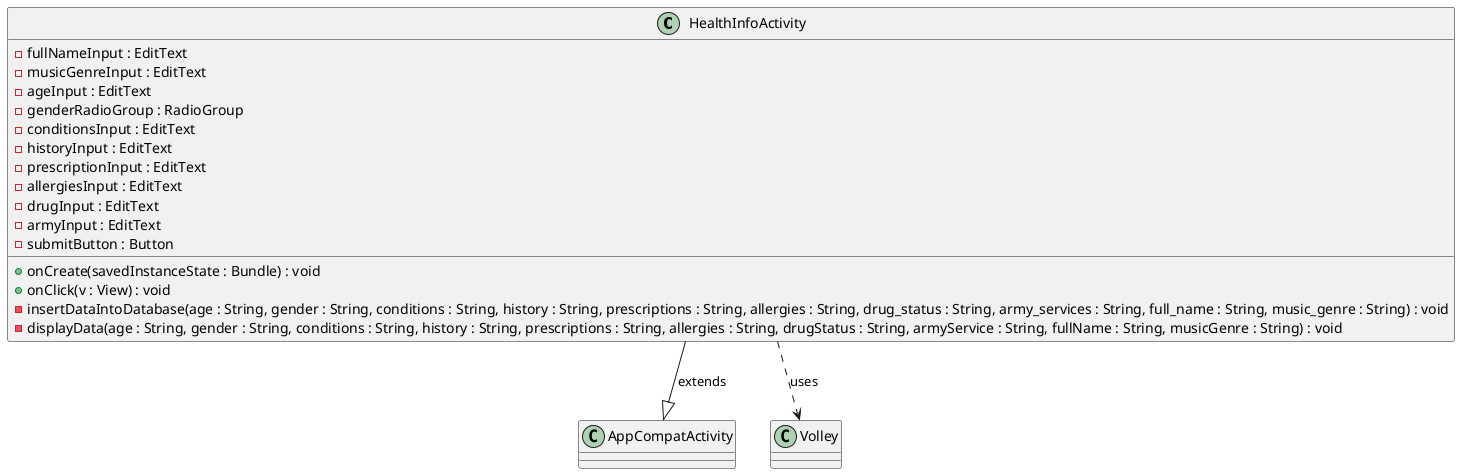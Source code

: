 @startuml

class HealthInfoActivity {
  -fullNameInput : EditText
  -musicGenreInput : EditText
  -ageInput : EditText
  -genderRadioGroup : RadioGroup
  -conditionsInput : EditText
  -historyInput : EditText
  -prescriptionInput : EditText
  -allergiesInput : EditText
  -drugInput : EditText
  -armyInput : EditText
  -submitButton : Button
  +onCreate(savedInstanceState : Bundle) : void
  +onClick(v : View) : void
  -insertDataIntoDatabase(age : String, gender : String, conditions : String, history : String, prescriptions : String, allergies : String, drug_status : String, army_services : String, full_name : String, music_genre : String) : void
  -displayData(age : String, gender : String, conditions : String, history : String, prescriptions : String, allergies : String, drugStatus : String, armyService : String, fullName : String, musicGenre : String) : void
}

class AppCompatActivity {
}

class Volley {
}

HealthInfoActivity --|> AppCompatActivity : extends
HealthInfoActivity ..> Volley : uses

@enduml

